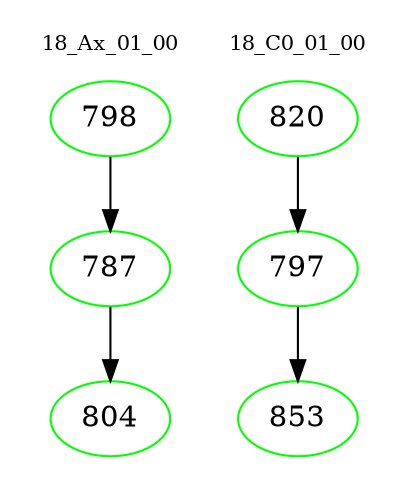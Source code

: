 digraph{
subgraph cluster_0 {
color = white
label = "18_Ax_01_00";
fontsize=10;
T0_798 [label="798", color="green"]
T0_798 -> T0_787 [color="black"]
T0_787 [label="787", color="green"]
T0_787 -> T0_804 [color="black"]
T0_804 [label="804", color="green"]
}
subgraph cluster_1 {
color = white
label = "18_C0_01_00";
fontsize=10;
T1_820 [label="820", color="green"]
T1_820 -> T1_797 [color="black"]
T1_797 [label="797", color="green"]
T1_797 -> T1_853 [color="black"]
T1_853 [label="853", color="green"]
}
}
